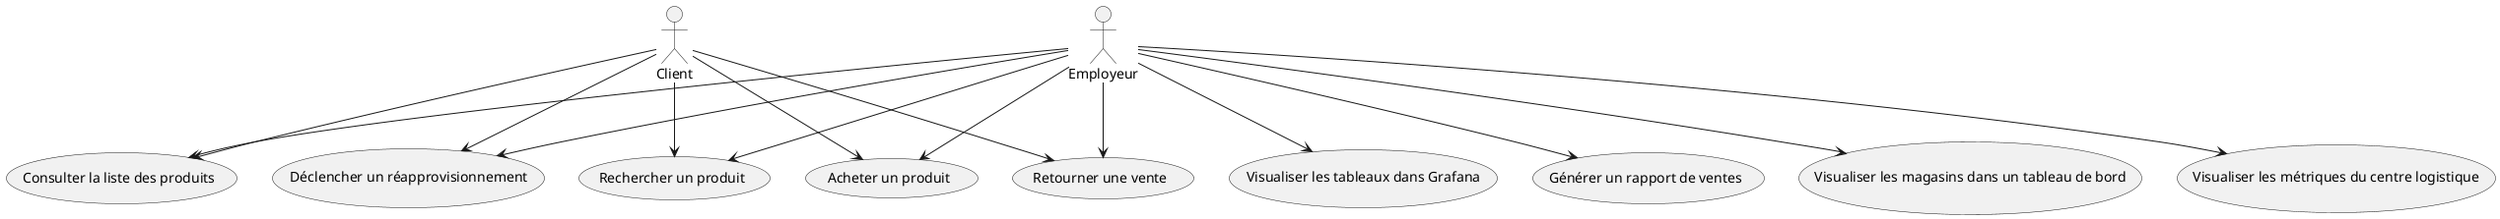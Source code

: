 @startuml
actor "Client" as Client
actor "Employeur" as Employeur

usecase "Rechercher un produit" as UC1
usecase "Acheter un produit" as UC2
usecase "Retourner une vente" as UC3
usecase "Consulter la liste des produits" as UC4
usecase "Déclencher un réapprovisionnement" as UC5
usecase "Générer un rapport de ventes" as UC6
usecase "Visualiser les magasins dans un tableau de bord" as UC7
usecase "Visualiser les métriques du centre logistique" as UC8
usecase "Visualiser les tableaux dans Grafana" as UC9

Client --> UC1
Client --> UC2
Client --> UC3
Client --> UC4
Client --> UC5
Employeur --> UC1
Employeur --> UC2
Employeur --> UC3
Employeur --> UC4
Employeur --> UC5
Employeur --> UC6
Employeur --> UC7
Employeur --> UC8
Employeur --> UC9
@enduml
